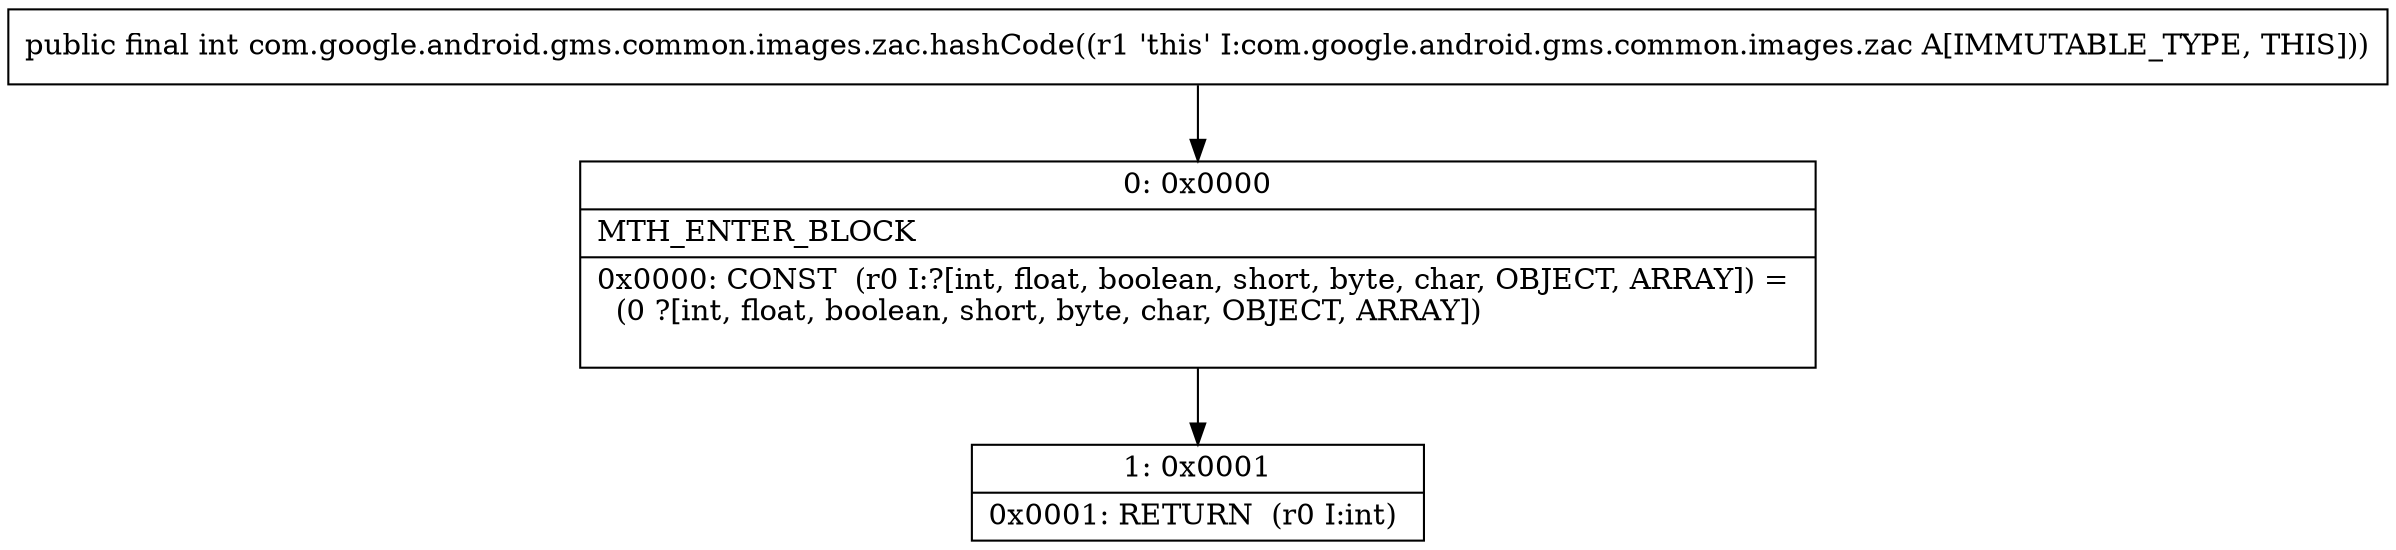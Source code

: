 digraph "CFG forcom.google.android.gms.common.images.zac.hashCode()I" {
Node_0 [shape=record,label="{0\:\ 0x0000|MTH_ENTER_BLOCK\l|0x0000: CONST  (r0 I:?[int, float, boolean, short, byte, char, OBJECT, ARRAY]) = \l  (0 ?[int, float, boolean, short, byte, char, OBJECT, ARRAY])\l \l}"];
Node_1 [shape=record,label="{1\:\ 0x0001|0x0001: RETURN  (r0 I:int) \l}"];
MethodNode[shape=record,label="{public final int com.google.android.gms.common.images.zac.hashCode((r1 'this' I:com.google.android.gms.common.images.zac A[IMMUTABLE_TYPE, THIS])) }"];
MethodNode -> Node_0;
Node_0 -> Node_1;
}

